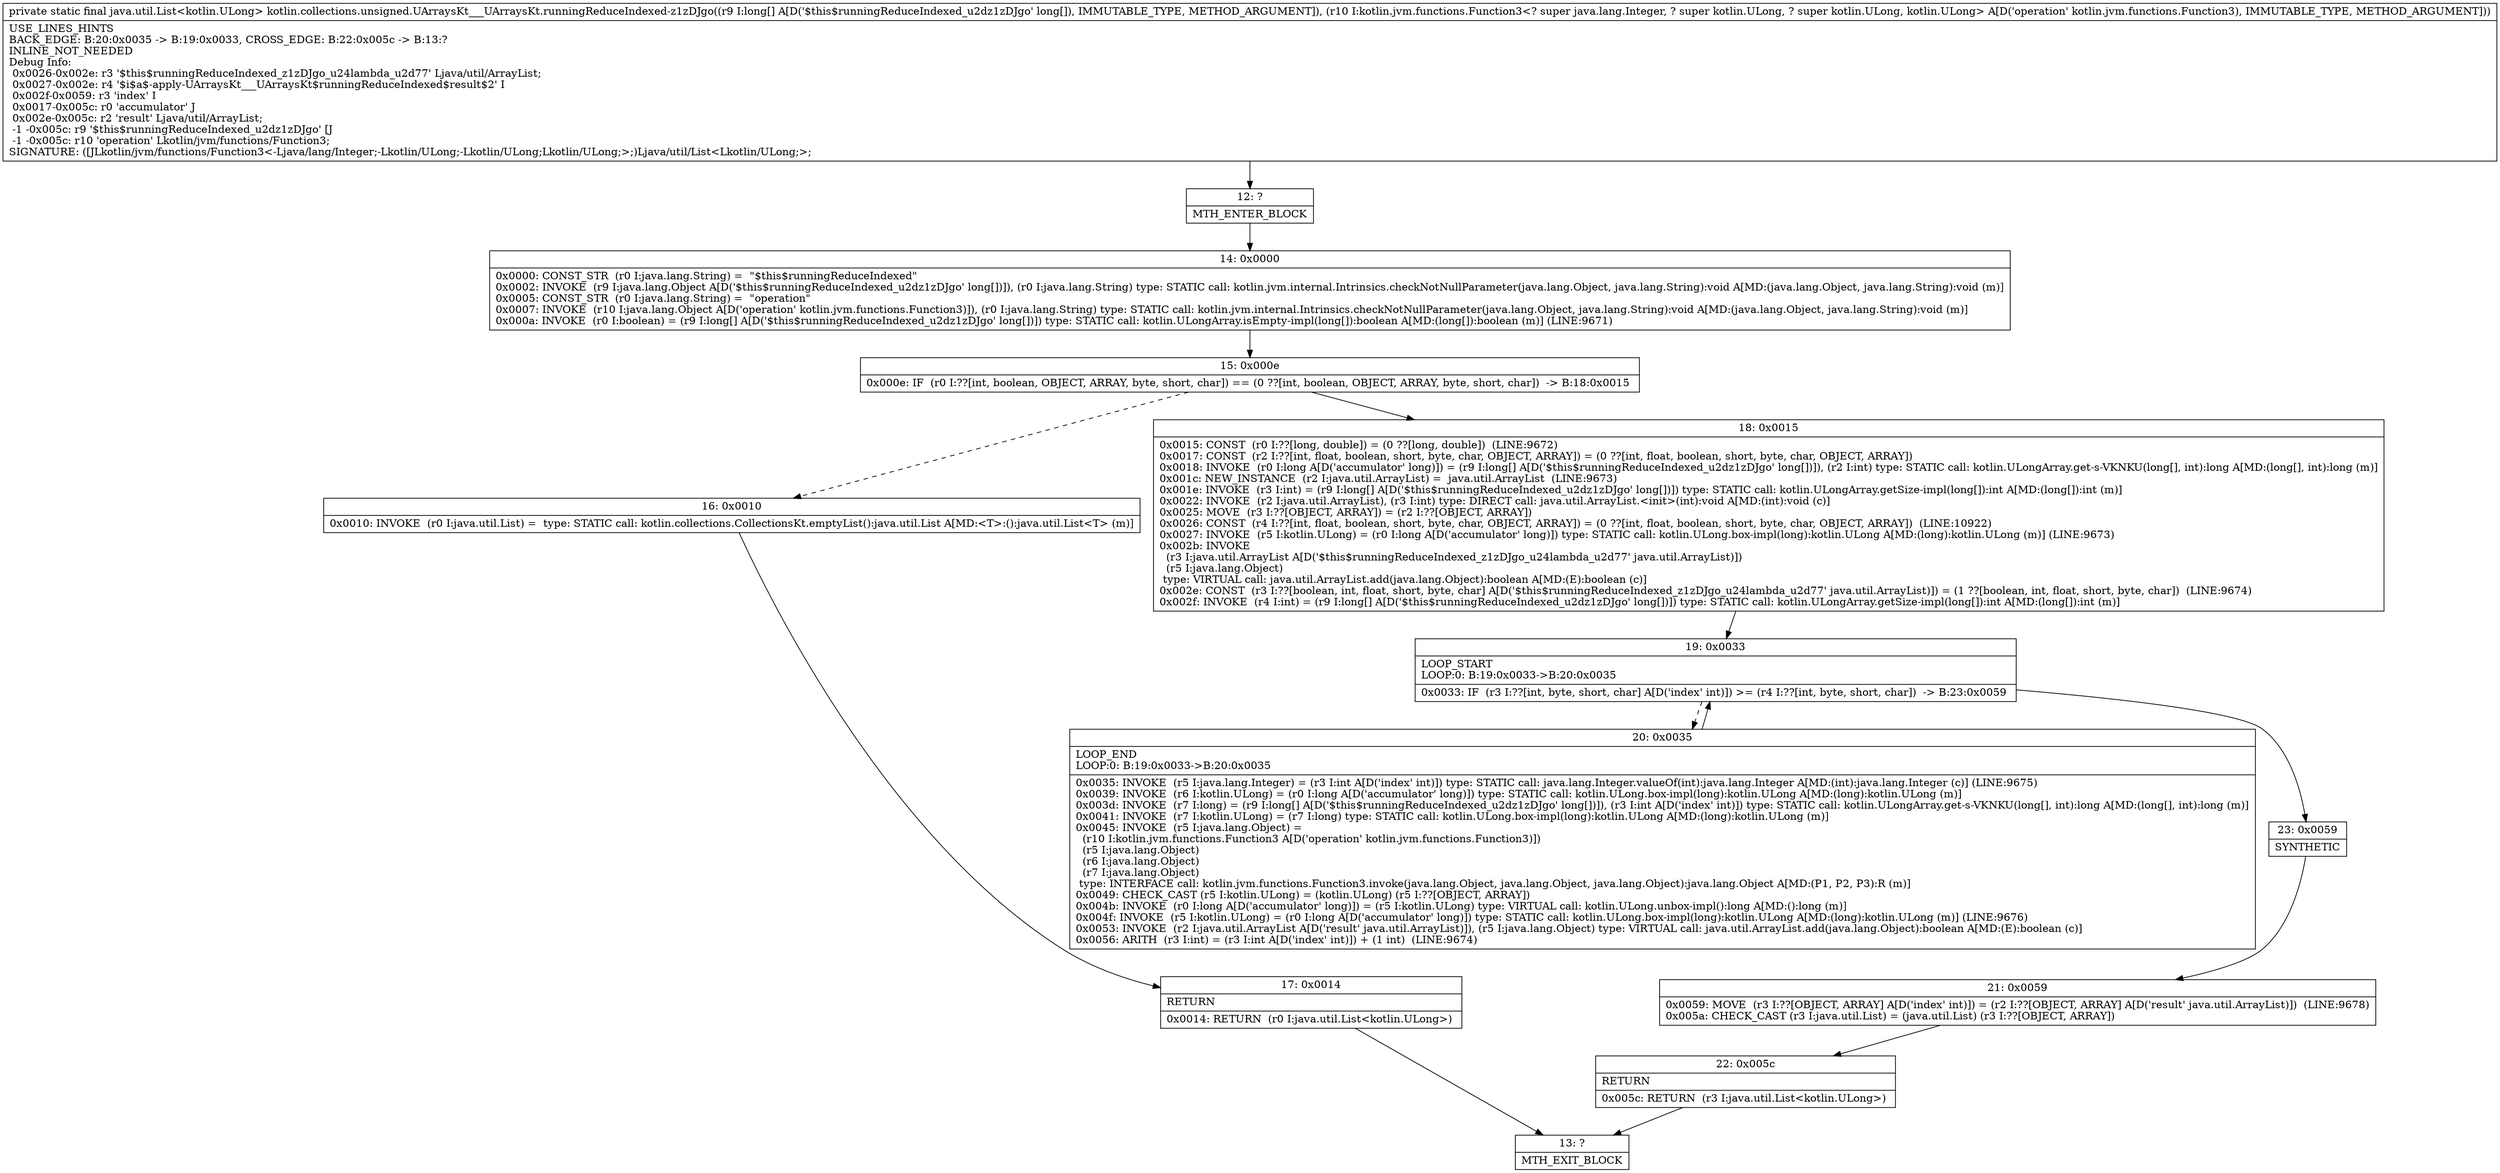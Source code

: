 digraph "CFG forkotlin.collections.unsigned.UArraysKt___UArraysKt.runningReduceIndexed\-z1zDJgo([JLkotlin\/jvm\/functions\/Function3;)Ljava\/util\/List;" {
Node_12 [shape=record,label="{12\:\ ?|MTH_ENTER_BLOCK\l}"];
Node_14 [shape=record,label="{14\:\ 0x0000|0x0000: CONST_STR  (r0 I:java.lang.String) =  \"$this$runningReduceIndexed\" \l0x0002: INVOKE  (r9 I:java.lang.Object A[D('$this$runningReduceIndexed_u2dz1zDJgo' long[])]), (r0 I:java.lang.String) type: STATIC call: kotlin.jvm.internal.Intrinsics.checkNotNullParameter(java.lang.Object, java.lang.String):void A[MD:(java.lang.Object, java.lang.String):void (m)]\l0x0005: CONST_STR  (r0 I:java.lang.String) =  \"operation\" \l0x0007: INVOKE  (r10 I:java.lang.Object A[D('operation' kotlin.jvm.functions.Function3)]), (r0 I:java.lang.String) type: STATIC call: kotlin.jvm.internal.Intrinsics.checkNotNullParameter(java.lang.Object, java.lang.String):void A[MD:(java.lang.Object, java.lang.String):void (m)]\l0x000a: INVOKE  (r0 I:boolean) = (r9 I:long[] A[D('$this$runningReduceIndexed_u2dz1zDJgo' long[])]) type: STATIC call: kotlin.ULongArray.isEmpty\-impl(long[]):boolean A[MD:(long[]):boolean (m)] (LINE:9671)\l}"];
Node_15 [shape=record,label="{15\:\ 0x000e|0x000e: IF  (r0 I:??[int, boolean, OBJECT, ARRAY, byte, short, char]) == (0 ??[int, boolean, OBJECT, ARRAY, byte, short, char])  \-\> B:18:0x0015 \l}"];
Node_16 [shape=record,label="{16\:\ 0x0010|0x0010: INVOKE  (r0 I:java.util.List) =  type: STATIC call: kotlin.collections.CollectionsKt.emptyList():java.util.List A[MD:\<T\>:():java.util.List\<T\> (m)]\l}"];
Node_17 [shape=record,label="{17\:\ 0x0014|RETURN\l|0x0014: RETURN  (r0 I:java.util.List\<kotlin.ULong\>) \l}"];
Node_13 [shape=record,label="{13\:\ ?|MTH_EXIT_BLOCK\l}"];
Node_18 [shape=record,label="{18\:\ 0x0015|0x0015: CONST  (r0 I:??[long, double]) = (0 ??[long, double])  (LINE:9672)\l0x0017: CONST  (r2 I:??[int, float, boolean, short, byte, char, OBJECT, ARRAY]) = (0 ??[int, float, boolean, short, byte, char, OBJECT, ARRAY]) \l0x0018: INVOKE  (r0 I:long A[D('accumulator' long)]) = (r9 I:long[] A[D('$this$runningReduceIndexed_u2dz1zDJgo' long[])]), (r2 I:int) type: STATIC call: kotlin.ULongArray.get\-s\-VKNKU(long[], int):long A[MD:(long[], int):long (m)]\l0x001c: NEW_INSTANCE  (r2 I:java.util.ArrayList) =  java.util.ArrayList  (LINE:9673)\l0x001e: INVOKE  (r3 I:int) = (r9 I:long[] A[D('$this$runningReduceIndexed_u2dz1zDJgo' long[])]) type: STATIC call: kotlin.ULongArray.getSize\-impl(long[]):int A[MD:(long[]):int (m)]\l0x0022: INVOKE  (r2 I:java.util.ArrayList), (r3 I:int) type: DIRECT call: java.util.ArrayList.\<init\>(int):void A[MD:(int):void (c)]\l0x0025: MOVE  (r3 I:??[OBJECT, ARRAY]) = (r2 I:??[OBJECT, ARRAY]) \l0x0026: CONST  (r4 I:??[int, float, boolean, short, byte, char, OBJECT, ARRAY]) = (0 ??[int, float, boolean, short, byte, char, OBJECT, ARRAY])  (LINE:10922)\l0x0027: INVOKE  (r5 I:kotlin.ULong) = (r0 I:long A[D('accumulator' long)]) type: STATIC call: kotlin.ULong.box\-impl(long):kotlin.ULong A[MD:(long):kotlin.ULong (m)] (LINE:9673)\l0x002b: INVOKE  \l  (r3 I:java.util.ArrayList A[D('$this$runningReduceIndexed_z1zDJgo_u24lambda_u2d77' java.util.ArrayList)])\l  (r5 I:java.lang.Object)\l type: VIRTUAL call: java.util.ArrayList.add(java.lang.Object):boolean A[MD:(E):boolean (c)]\l0x002e: CONST  (r3 I:??[boolean, int, float, short, byte, char] A[D('$this$runningReduceIndexed_z1zDJgo_u24lambda_u2d77' java.util.ArrayList)]) = (1 ??[boolean, int, float, short, byte, char])  (LINE:9674)\l0x002f: INVOKE  (r4 I:int) = (r9 I:long[] A[D('$this$runningReduceIndexed_u2dz1zDJgo' long[])]) type: STATIC call: kotlin.ULongArray.getSize\-impl(long[]):int A[MD:(long[]):int (m)]\l}"];
Node_19 [shape=record,label="{19\:\ 0x0033|LOOP_START\lLOOP:0: B:19:0x0033\-\>B:20:0x0035\l|0x0033: IF  (r3 I:??[int, byte, short, char] A[D('index' int)]) \>= (r4 I:??[int, byte, short, char])  \-\> B:23:0x0059 \l}"];
Node_20 [shape=record,label="{20\:\ 0x0035|LOOP_END\lLOOP:0: B:19:0x0033\-\>B:20:0x0035\l|0x0035: INVOKE  (r5 I:java.lang.Integer) = (r3 I:int A[D('index' int)]) type: STATIC call: java.lang.Integer.valueOf(int):java.lang.Integer A[MD:(int):java.lang.Integer (c)] (LINE:9675)\l0x0039: INVOKE  (r6 I:kotlin.ULong) = (r0 I:long A[D('accumulator' long)]) type: STATIC call: kotlin.ULong.box\-impl(long):kotlin.ULong A[MD:(long):kotlin.ULong (m)]\l0x003d: INVOKE  (r7 I:long) = (r9 I:long[] A[D('$this$runningReduceIndexed_u2dz1zDJgo' long[])]), (r3 I:int A[D('index' int)]) type: STATIC call: kotlin.ULongArray.get\-s\-VKNKU(long[], int):long A[MD:(long[], int):long (m)]\l0x0041: INVOKE  (r7 I:kotlin.ULong) = (r7 I:long) type: STATIC call: kotlin.ULong.box\-impl(long):kotlin.ULong A[MD:(long):kotlin.ULong (m)]\l0x0045: INVOKE  (r5 I:java.lang.Object) = \l  (r10 I:kotlin.jvm.functions.Function3 A[D('operation' kotlin.jvm.functions.Function3)])\l  (r5 I:java.lang.Object)\l  (r6 I:java.lang.Object)\l  (r7 I:java.lang.Object)\l type: INTERFACE call: kotlin.jvm.functions.Function3.invoke(java.lang.Object, java.lang.Object, java.lang.Object):java.lang.Object A[MD:(P1, P2, P3):R (m)]\l0x0049: CHECK_CAST (r5 I:kotlin.ULong) = (kotlin.ULong) (r5 I:??[OBJECT, ARRAY]) \l0x004b: INVOKE  (r0 I:long A[D('accumulator' long)]) = (r5 I:kotlin.ULong) type: VIRTUAL call: kotlin.ULong.unbox\-impl():long A[MD:():long (m)]\l0x004f: INVOKE  (r5 I:kotlin.ULong) = (r0 I:long A[D('accumulator' long)]) type: STATIC call: kotlin.ULong.box\-impl(long):kotlin.ULong A[MD:(long):kotlin.ULong (m)] (LINE:9676)\l0x0053: INVOKE  (r2 I:java.util.ArrayList A[D('result' java.util.ArrayList)]), (r5 I:java.lang.Object) type: VIRTUAL call: java.util.ArrayList.add(java.lang.Object):boolean A[MD:(E):boolean (c)]\l0x0056: ARITH  (r3 I:int) = (r3 I:int A[D('index' int)]) + (1 int)  (LINE:9674)\l}"];
Node_23 [shape=record,label="{23\:\ 0x0059|SYNTHETIC\l}"];
Node_21 [shape=record,label="{21\:\ 0x0059|0x0059: MOVE  (r3 I:??[OBJECT, ARRAY] A[D('index' int)]) = (r2 I:??[OBJECT, ARRAY] A[D('result' java.util.ArrayList)])  (LINE:9678)\l0x005a: CHECK_CAST (r3 I:java.util.List) = (java.util.List) (r3 I:??[OBJECT, ARRAY]) \l}"];
Node_22 [shape=record,label="{22\:\ 0x005c|RETURN\l|0x005c: RETURN  (r3 I:java.util.List\<kotlin.ULong\>) \l}"];
MethodNode[shape=record,label="{private static final java.util.List\<kotlin.ULong\> kotlin.collections.unsigned.UArraysKt___UArraysKt.runningReduceIndexed\-z1zDJgo((r9 I:long[] A[D('$this$runningReduceIndexed_u2dz1zDJgo' long[]), IMMUTABLE_TYPE, METHOD_ARGUMENT]), (r10 I:kotlin.jvm.functions.Function3\<? super java.lang.Integer, ? super kotlin.ULong, ? super kotlin.ULong, kotlin.ULong\> A[D('operation' kotlin.jvm.functions.Function3), IMMUTABLE_TYPE, METHOD_ARGUMENT]))  | USE_LINES_HINTS\lBACK_EDGE: B:20:0x0035 \-\> B:19:0x0033, CROSS_EDGE: B:22:0x005c \-\> B:13:?\lINLINE_NOT_NEEDED\lDebug Info:\l  0x0026\-0x002e: r3 '$this$runningReduceIndexed_z1zDJgo_u24lambda_u2d77' Ljava\/util\/ArrayList;\l  0x0027\-0x002e: r4 '$i$a$\-apply\-UArraysKt___UArraysKt$runningReduceIndexed$result$2' I\l  0x002f\-0x0059: r3 'index' I\l  0x0017\-0x005c: r0 'accumulator' J\l  0x002e\-0x005c: r2 'result' Ljava\/util\/ArrayList;\l  \-1 \-0x005c: r9 '$this$runningReduceIndexed_u2dz1zDJgo' [J\l  \-1 \-0x005c: r10 'operation' Lkotlin\/jvm\/functions\/Function3;\lSIGNATURE: ([JLkotlin\/jvm\/functions\/Function3\<\-Ljava\/lang\/Integer;\-Lkotlin\/ULong;\-Lkotlin\/ULong;Lkotlin\/ULong;\>;)Ljava\/util\/List\<Lkotlin\/ULong;\>;\l}"];
MethodNode -> Node_12;Node_12 -> Node_14;
Node_14 -> Node_15;
Node_15 -> Node_16[style=dashed];
Node_15 -> Node_18;
Node_16 -> Node_17;
Node_17 -> Node_13;
Node_18 -> Node_19;
Node_19 -> Node_20[style=dashed];
Node_19 -> Node_23;
Node_20 -> Node_19;
Node_23 -> Node_21;
Node_21 -> Node_22;
Node_22 -> Node_13;
}

